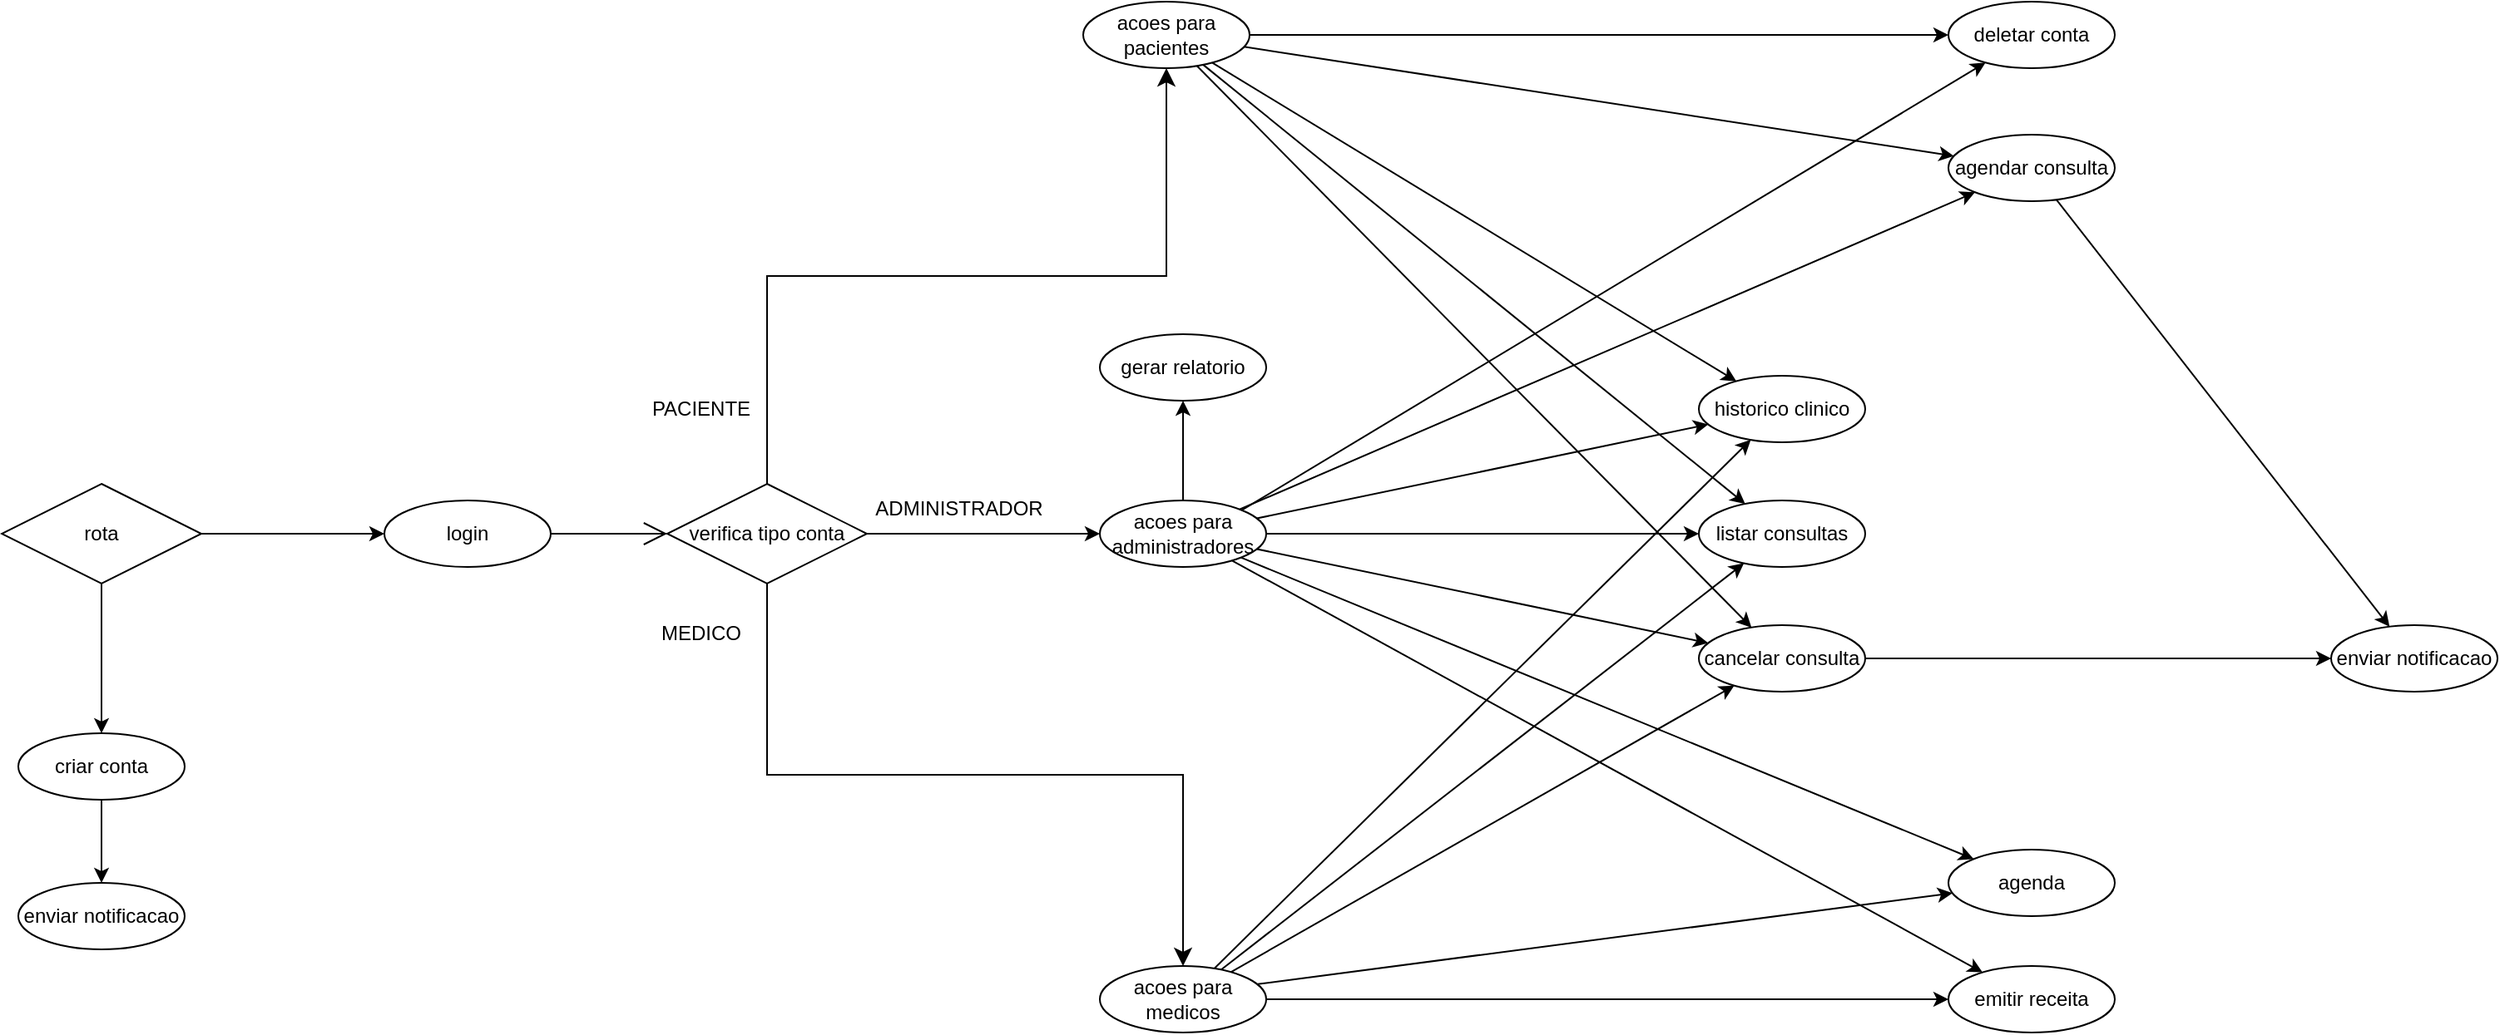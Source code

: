 <mxfile version="27.0.3">
  <diagram name="Page-1" id="pZWq86WVHsPxYU8sGPRG">
    <mxGraphModel dx="1426" dy="795" grid="1" gridSize="10" guides="1" tooltips="1" connect="1" arrows="1" fold="1" page="1" pageScale="1" pageWidth="1920" pageHeight="1200" math="0" shadow="0">
      <root>
        <mxCell id="0" />
        <mxCell id="1" parent="0" />
        <mxCell id="8RClp5dHiq34Oh_dBMNy-44" value="login" style="ellipse;whiteSpace=wrap;html=1;align=center;" parent="1" vertex="1">
          <mxGeometry x="270" y="460" width="100" height="40" as="geometry" />
        </mxCell>
        <mxCell id="8RClp5dHiq34Oh_dBMNy-45" value="verifica tipo conta" style="shape=rhombus;perimeter=rhombusPerimeter;whiteSpace=wrap;html=1;align=center;" parent="1" vertex="1">
          <mxGeometry x="440" y="450" width="120" height="60" as="geometry" />
        </mxCell>
        <mxCell id="8RClp5dHiq34Oh_dBMNy-46" value="acoes para pacientes" style="ellipse;whiteSpace=wrap;html=1;align=center;" parent="1" vertex="1">
          <mxGeometry x="690" y="160" width="100" height="40" as="geometry" />
        </mxCell>
        <mxCell id="8RClp5dHiq34Oh_dBMNy-53" value="" style="endArrow=open;endFill=1;endSize=12;html=1;rounded=0;exitX=1;exitY=0.5;exitDx=0;exitDy=0;" parent="1" source="8RClp5dHiq34Oh_dBMNy-44" edge="1">
          <mxGeometry width="160" relative="1" as="geometry">
            <mxPoint x="820" y="480" as="sourcePoint" />
            <mxPoint x="440" y="480" as="targetPoint" />
          </mxGeometry>
        </mxCell>
        <mxCell id="8RClp5dHiq34Oh_dBMNy-54" value="" style="edgeStyle=elbowEdgeStyle;elbow=vertical;endArrow=classic;html=1;curved=0;rounded=0;endSize=8;startSize=8;entryX=0.5;entryY=1;entryDx=0;entryDy=0;" parent="1" source="8RClp5dHiq34Oh_dBMNy-45" target="8RClp5dHiq34Oh_dBMNy-46" edge="1">
          <mxGeometry width="50" height="50" relative="1" as="geometry">
            <mxPoint x="760" y="410" as="sourcePoint" />
            <mxPoint x="810" y="360" as="targetPoint" />
          </mxGeometry>
        </mxCell>
        <mxCell id="8RClp5dHiq34Oh_dBMNy-55" value="PACIENTE" style="text;html=1;align=center;verticalAlign=middle;resizable=0;points=[];autosize=1;strokeColor=none;fillColor=none;" parent="1" vertex="1">
          <mxGeometry x="420" y="390" width="80" height="30" as="geometry" />
        </mxCell>
        <mxCell id="UHKX8prCo-Fc5zvS-rrl-1" value="" style="endArrow=classic;html=1;rounded=0;" parent="1" source="8RClp5dHiq34Oh_dBMNy-46" target="UHKX8prCo-Fc5zvS-rrl-27" edge="1">
          <mxGeometry width="50" height="50" relative="1" as="geometry">
            <mxPoint x="950" y="440" as="sourcePoint" />
            <mxPoint x="943.833" y="47.042" as="targetPoint" />
          </mxGeometry>
        </mxCell>
        <mxCell id="UHKX8prCo-Fc5zvS-rrl-3" value="" style="endArrow=classic;html=1;rounded=0;" parent="1" source="8RClp5dHiq34Oh_dBMNy-46" target="UHKX8prCo-Fc5zvS-rrl-28" edge="1">
          <mxGeometry width="50" height="50" relative="1" as="geometry">
            <mxPoint x="950" y="440" as="sourcePoint" />
            <mxPoint x="920.261" y="172.041" as="targetPoint" />
          </mxGeometry>
        </mxCell>
        <mxCell id="UHKX8prCo-Fc5zvS-rrl-4" value="" style="endArrow=classic;html=1;rounded=0;" parent="1" source="8RClp5dHiq34Oh_dBMNy-46" target="UHKX8prCo-Fc5zvS-rrl-40" edge="1">
          <mxGeometry width="50" height="50" relative="1" as="geometry">
            <mxPoint x="950" y="440" as="sourcePoint" />
            <mxPoint x="1131.245" y="566.46" as="targetPoint" />
          </mxGeometry>
        </mxCell>
        <mxCell id="UHKX8prCo-Fc5zvS-rrl-5" value="acoes para administradores" style="ellipse;whiteSpace=wrap;html=1;align=center;" parent="1" vertex="1">
          <mxGeometry x="700" y="460" width="100" height="40" as="geometry" />
        </mxCell>
        <mxCell id="UHKX8prCo-Fc5zvS-rrl-11" value="" style="endArrow=classic;html=1;rounded=0;" parent="1" source="UHKX8prCo-Fc5zvS-rrl-5" target="UHKX8prCo-Fc5zvS-rrl-27" edge="1">
          <mxGeometry width="50" height="50" relative="1" as="geometry">
            <mxPoint x="960" y="740" as="sourcePoint" />
            <mxPoint x="854.351" y="443.17" as="targetPoint" />
          </mxGeometry>
        </mxCell>
        <mxCell id="UHKX8prCo-Fc5zvS-rrl-12" value="" style="endArrow=classic;html=1;rounded=0;" parent="1" source="UHKX8prCo-Fc5zvS-rrl-5" target="UHKX8prCo-Fc5zvS-rrl-28" edge="1">
          <mxGeometry width="50" height="50" relative="1" as="geometry">
            <mxPoint x="810.003" y="509.432" as="sourcePoint" />
            <mxPoint x="843.957" y="505.568" as="targetPoint" />
          </mxGeometry>
        </mxCell>
        <mxCell id="UHKX8prCo-Fc5zvS-rrl-13" value="" style="endArrow=classic;html=1;rounded=0;" parent="1" source="UHKX8prCo-Fc5zvS-rrl-5" target="UHKX8prCo-Fc5zvS-rrl-40" edge="1">
          <mxGeometry width="50" height="50" relative="1" as="geometry">
            <mxPoint x="960" y="740" as="sourcePoint" />
            <mxPoint x="1108.199" y="574.026" as="targetPoint" />
          </mxGeometry>
        </mxCell>
        <mxCell id="UHKX8prCo-Fc5zvS-rrl-14" value="acoes para medicos" style="ellipse;whiteSpace=wrap;html=1;align=center;" parent="1" vertex="1">
          <mxGeometry x="700" y="740" width="100" height="40" as="geometry" />
        </mxCell>
        <mxCell id="UHKX8prCo-Fc5zvS-rrl-19" value="" style="endArrow=classic;html=1;rounded=0;" parent="1" source="UHKX8prCo-Fc5zvS-rrl-14" target="UHKX8prCo-Fc5zvS-rrl-27" edge="1">
          <mxGeometry width="50" height="50" relative="1" as="geometry">
            <mxPoint x="970" y="1040" as="sourcePoint" />
            <mxPoint x="963.833" y="647.042" as="targetPoint" />
          </mxGeometry>
        </mxCell>
        <mxCell id="UHKX8prCo-Fc5zvS-rrl-20" value="" style="endArrow=classic;html=1;rounded=0;" parent="1" source="UHKX8prCo-Fc5zvS-rrl-14" target="UHKX8prCo-Fc5zvS-rrl-28" edge="1">
          <mxGeometry width="50" height="50" relative="1" as="geometry">
            <mxPoint x="970" y="1040" as="sourcePoint" />
            <mxPoint x="952.311" y="713.143" as="targetPoint" />
          </mxGeometry>
        </mxCell>
        <mxCell id="UHKX8prCo-Fc5zvS-rrl-23" value="" style="edgeStyle=elbowEdgeStyle;elbow=vertical;endArrow=classic;html=1;curved=0;rounded=0;endSize=8;startSize=8;exitX=0.5;exitY=1;exitDx=0;exitDy=0;" parent="1" source="8RClp5dHiq34Oh_dBMNy-45" target="UHKX8prCo-Fc5zvS-rrl-14" edge="1">
          <mxGeometry width="50" height="50" relative="1" as="geometry">
            <mxPoint x="510" y="580" as="sourcePoint" />
            <mxPoint x="750" y="330" as="targetPoint" />
          </mxGeometry>
        </mxCell>
        <mxCell id="UHKX8prCo-Fc5zvS-rrl-24" value="MEDICO" style="text;html=1;align=center;verticalAlign=middle;resizable=0;points=[];autosize=1;strokeColor=none;fillColor=none;" parent="1" vertex="1">
          <mxGeometry x="425" y="525" width="70" height="30" as="geometry" />
        </mxCell>
        <mxCell id="UHKX8prCo-Fc5zvS-rrl-25" value="" style="endArrow=classic;html=1;rounded=0;exitX=1;exitY=0.5;exitDx=0;exitDy=0;" parent="1" source="8RClp5dHiq34Oh_dBMNy-45" target="UHKX8prCo-Fc5zvS-rrl-5" edge="1">
          <mxGeometry width="50" height="50" relative="1" as="geometry">
            <mxPoint x="880" y="530" as="sourcePoint" />
            <mxPoint x="930" y="480" as="targetPoint" />
          </mxGeometry>
        </mxCell>
        <mxCell id="UHKX8prCo-Fc5zvS-rrl-26" value="ADMINISTRADOR" style="text;html=1;align=center;verticalAlign=middle;resizable=0;points=[];autosize=1;strokeColor=none;fillColor=none;" parent="1" vertex="1">
          <mxGeometry x="555" y="450" width="120" height="30" as="geometry" />
        </mxCell>
        <mxCell id="UHKX8prCo-Fc5zvS-rrl-27" value="listar consultas" style="ellipse;whiteSpace=wrap;html=1;align=center;" parent="1" vertex="1">
          <mxGeometry x="1060" y="460" width="100" height="40" as="geometry" />
        </mxCell>
        <mxCell id="UHKX8prCo-Fc5zvS-rrl-28" value="cancelar consulta" style="ellipse;whiteSpace=wrap;html=1;align=center;" parent="1" vertex="1">
          <mxGeometry x="1060" y="535" width="100" height="40" as="geometry" />
        </mxCell>
        <mxCell id="UHKX8prCo-Fc5zvS-rrl-30" value="historico clinico" style="ellipse;whiteSpace=wrap;html=1;align=center;" parent="1" vertex="1">
          <mxGeometry x="1060" y="385" width="100" height="40" as="geometry" />
        </mxCell>
        <mxCell id="UHKX8prCo-Fc5zvS-rrl-31" value="" style="endArrow=classic;html=1;rounded=0;" parent="1" source="8RClp5dHiq34Oh_dBMNy-46" target="UHKX8prCo-Fc5zvS-rrl-30" edge="1">
          <mxGeometry width="50" height="50" relative="1" as="geometry">
            <mxPoint x="820" y="490" as="sourcePoint" />
            <mxPoint x="870" y="440" as="targetPoint" />
          </mxGeometry>
        </mxCell>
        <mxCell id="UHKX8prCo-Fc5zvS-rrl-32" value="" style="endArrow=classic;html=1;rounded=0;" parent="1" source="UHKX8prCo-Fc5zvS-rrl-5" target="UHKX8prCo-Fc5zvS-rrl-30" edge="1">
          <mxGeometry width="50" height="50" relative="1" as="geometry">
            <mxPoint x="820" y="490" as="sourcePoint" />
            <mxPoint x="870" y="440" as="targetPoint" />
          </mxGeometry>
        </mxCell>
        <mxCell id="UHKX8prCo-Fc5zvS-rrl-33" value="" style="endArrow=classic;html=1;rounded=0;" parent="1" source="UHKX8prCo-Fc5zvS-rrl-14" target="UHKX8prCo-Fc5zvS-rrl-30" edge="1">
          <mxGeometry width="50" height="50" relative="1" as="geometry">
            <mxPoint x="820" y="490" as="sourcePoint" />
            <mxPoint x="870" y="440" as="targetPoint" />
          </mxGeometry>
        </mxCell>
        <mxCell id="UHKX8prCo-Fc5zvS-rrl-34" value="deletar conta" style="ellipse;whiteSpace=wrap;html=1;align=center;" parent="1" vertex="1">
          <mxGeometry x="1210" y="160" width="100" height="40" as="geometry" />
        </mxCell>
        <mxCell id="UHKX8prCo-Fc5zvS-rrl-35" value="" style="endArrow=classic;html=1;rounded=0;exitX=1;exitY=0;exitDx=0;exitDy=0;" parent="1" source="UHKX8prCo-Fc5zvS-rrl-5" target="UHKX8prCo-Fc5zvS-rrl-34" edge="1">
          <mxGeometry width="50" height="50" relative="1" as="geometry">
            <mxPoint x="820" y="490" as="sourcePoint" />
            <mxPoint x="870" y="440" as="targetPoint" />
          </mxGeometry>
        </mxCell>
        <mxCell id="UHKX8prCo-Fc5zvS-rrl-36" value="" style="endArrow=classic;html=1;rounded=0;" parent="1" source="8RClp5dHiq34Oh_dBMNy-46" target="UHKX8prCo-Fc5zvS-rrl-34" edge="1">
          <mxGeometry width="50" height="50" relative="1" as="geometry">
            <mxPoint x="820" y="490" as="sourcePoint" />
            <mxPoint x="870" y="440" as="targetPoint" />
          </mxGeometry>
        </mxCell>
        <mxCell id="UHKX8prCo-Fc5zvS-rrl-37" value="emitir receita" style="ellipse;whiteSpace=wrap;html=1;align=center;" parent="1" vertex="1">
          <mxGeometry x="1210" y="740" width="100" height="40" as="geometry" />
        </mxCell>
        <mxCell id="UHKX8prCo-Fc5zvS-rrl-38" value="" style="endArrow=classic;html=1;rounded=0;exitX=1;exitY=0.5;exitDx=0;exitDy=0;" parent="1" source="UHKX8prCo-Fc5zvS-rrl-14" target="UHKX8prCo-Fc5zvS-rrl-37" edge="1">
          <mxGeometry width="50" height="50" relative="1" as="geometry">
            <mxPoint x="820" y="590" as="sourcePoint" />
            <mxPoint x="870" y="540" as="targetPoint" />
          </mxGeometry>
        </mxCell>
        <mxCell id="UHKX8prCo-Fc5zvS-rrl-39" value="" style="endArrow=classic;html=1;rounded=0;" parent="1" source="UHKX8prCo-Fc5zvS-rrl-5" target="UHKX8prCo-Fc5zvS-rrl-37" edge="1">
          <mxGeometry width="50" height="50" relative="1" as="geometry">
            <mxPoint x="820" y="590" as="sourcePoint" />
            <mxPoint x="870" y="540" as="targetPoint" />
          </mxGeometry>
        </mxCell>
        <mxCell id="UHKX8prCo-Fc5zvS-rrl-40" value="agendar consulta" style="ellipse;whiteSpace=wrap;html=1;align=center;" parent="1" vertex="1">
          <mxGeometry x="1210" y="240" width="100" height="40" as="geometry" />
        </mxCell>
        <mxCell id="UHKX8prCo-Fc5zvS-rrl-41" value="agenda" style="ellipse;whiteSpace=wrap;html=1;align=center;" parent="1" vertex="1">
          <mxGeometry x="1210" y="670" width="100" height="40" as="geometry" />
        </mxCell>
        <mxCell id="UHKX8prCo-Fc5zvS-rrl-42" value="" style="endArrow=classic;html=1;rounded=0;" parent="1" source="UHKX8prCo-Fc5zvS-rrl-5" target="UHKX8prCo-Fc5zvS-rrl-41" edge="1">
          <mxGeometry width="50" height="50" relative="1" as="geometry">
            <mxPoint x="789" y="506" as="sourcePoint" />
            <mxPoint x="1241" y="754" as="targetPoint" />
          </mxGeometry>
        </mxCell>
        <mxCell id="UHKX8prCo-Fc5zvS-rrl-43" value="" style="endArrow=classic;html=1;rounded=0;exitX=0.949;exitY=0.272;exitDx=0;exitDy=0;exitPerimeter=0;" parent="1" source="UHKX8prCo-Fc5zvS-rrl-14" target="UHKX8prCo-Fc5zvS-rrl-41" edge="1">
          <mxGeometry width="50" height="50" relative="1" as="geometry">
            <mxPoint x="810" y="770" as="sourcePoint" />
            <mxPoint x="1220" y="770" as="targetPoint" />
          </mxGeometry>
        </mxCell>
        <mxCell id="UHKX8prCo-Fc5zvS-rrl-44" value="rota" style="shape=rhombus;perimeter=rhombusPerimeter;whiteSpace=wrap;html=1;align=center;" parent="1" vertex="1">
          <mxGeometry x="40" y="450" width="120" height="60" as="geometry" />
        </mxCell>
        <mxCell id="UHKX8prCo-Fc5zvS-rrl-45" value="" style="endArrow=classic;html=1;rounded=0;" parent="1" source="UHKX8prCo-Fc5zvS-rrl-44" target="8RClp5dHiq34Oh_dBMNy-44" edge="1">
          <mxGeometry width="50" height="50" relative="1" as="geometry">
            <mxPoint x="760" y="520" as="sourcePoint" />
            <mxPoint x="810" y="470" as="targetPoint" />
          </mxGeometry>
        </mxCell>
        <mxCell id="UHKX8prCo-Fc5zvS-rrl-47" value="" style="endArrow=classic;html=1;rounded=0;" parent="1" source="UHKX8prCo-Fc5zvS-rrl-44" target="UHKX8prCo-Fc5zvS-rrl-48" edge="1">
          <mxGeometry width="50" height="50" relative="1" as="geometry">
            <mxPoint x="760" y="520" as="sourcePoint" />
            <mxPoint x="100" y="590" as="targetPoint" />
          </mxGeometry>
        </mxCell>
        <mxCell id="UHKX8prCo-Fc5zvS-rrl-48" value="criar conta" style="ellipse;whiteSpace=wrap;html=1;align=center;" parent="1" vertex="1">
          <mxGeometry x="50" y="600" width="100" height="40" as="geometry" />
        </mxCell>
        <mxCell id="UHKX8prCo-Fc5zvS-rrl-49" value="" style="endArrow=classic;html=1;rounded=0;exitX=0.5;exitY=0;exitDx=0;exitDy=0;" parent="1" source="UHKX8prCo-Fc5zvS-rrl-5" edge="1">
          <mxGeometry width="50" height="50" relative="1" as="geometry">
            <mxPoint x="760" y="520" as="sourcePoint" />
            <mxPoint x="750" y="400" as="targetPoint" />
          </mxGeometry>
        </mxCell>
        <mxCell id="UHKX8prCo-Fc5zvS-rrl-50" value="gerar relatorio" style="ellipse;whiteSpace=wrap;html=1;align=center;" parent="1" vertex="1">
          <mxGeometry x="700" y="360" width="100" height="40" as="geometry" />
        </mxCell>
        <mxCell id="UHKX8prCo-Fc5zvS-rrl-51" value="" style="endArrow=classic;html=1;rounded=0;" parent="1" source="UHKX8prCo-Fc5zvS-rrl-48" edge="1">
          <mxGeometry width="50" height="50" relative="1" as="geometry">
            <mxPoint x="110" y="690" as="sourcePoint" />
            <mxPoint x="100" y="690" as="targetPoint" />
          </mxGeometry>
        </mxCell>
        <mxCell id="UHKX8prCo-Fc5zvS-rrl-52" value="enviar notificacao" style="ellipse;whiteSpace=wrap;html=1;align=center;" parent="1" vertex="1">
          <mxGeometry x="50" y="690" width="100" height="40" as="geometry" />
        </mxCell>
        <mxCell id="UHKX8prCo-Fc5zvS-rrl-53" value="enviar notificacao" style="ellipse;whiteSpace=wrap;html=1;align=center;" parent="1" vertex="1">
          <mxGeometry x="1440" y="535" width="100" height="40" as="geometry" />
        </mxCell>
        <mxCell id="UHKX8prCo-Fc5zvS-rrl-54" value="" style="endArrow=classic;html=1;rounded=0;" parent="1" source="UHKX8prCo-Fc5zvS-rrl-40" target="UHKX8prCo-Fc5zvS-rrl-53" edge="1">
          <mxGeometry width="50" height="50" relative="1" as="geometry">
            <mxPoint x="760" y="520" as="sourcePoint" />
            <mxPoint x="810" y="470" as="targetPoint" />
          </mxGeometry>
        </mxCell>
        <mxCell id="UHKX8prCo-Fc5zvS-rrl-55" value="" style="endArrow=classic;html=1;rounded=0;" parent="1" source="UHKX8prCo-Fc5zvS-rrl-28" target="UHKX8prCo-Fc5zvS-rrl-53" edge="1">
          <mxGeometry width="50" height="50" relative="1" as="geometry">
            <mxPoint x="760" y="520" as="sourcePoint" />
            <mxPoint x="810" y="470" as="targetPoint" />
          </mxGeometry>
        </mxCell>
      </root>
    </mxGraphModel>
  </diagram>
</mxfile>
